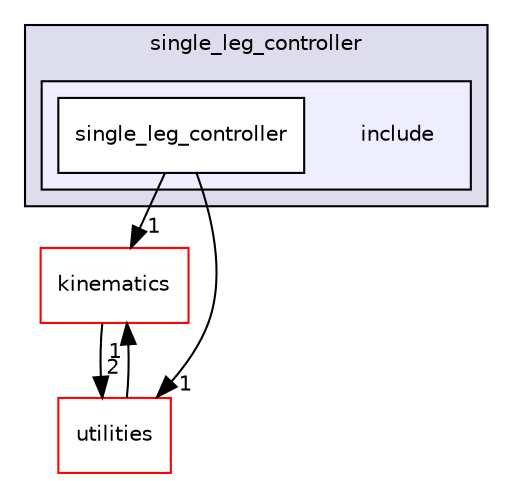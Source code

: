 digraph "catkin_ws/src/control/single_leg_controller/include" {
  compound=true
  node [ fontsize="10", fontname="Helvetica"];
  edge [ labelfontsize="10", labelfontname="Helvetica"];
  subgraph clusterdir_39a6819a370204bd812b58f2230e8cf2 {
    graph [ bgcolor="#ddddee", pencolor="black", label="single_leg_controller" fontname="Helvetica", fontsize="10", URL="dir_39a6819a370204bd812b58f2230e8cf2.html"]
  subgraph clusterdir_035ea556fec93070d4ef345493e98a39 {
    graph [ bgcolor="#eeeeff", pencolor="black", label="" URL="dir_035ea556fec93070d4ef345493e98a39.html"];
    dir_035ea556fec93070d4ef345493e98a39 [shape=plaintext label="include"];
  dir_04675d5335644a9203ea510d6d1f143b [shape=box label="single_leg_controller" fillcolor="white" style="filled" URL="dir_04675d5335644a9203ea510d6d1f143b.html"];
  }
  }
  dir_ec790efbf722e6db93e0634c133a57ed [shape=box label="kinematics" fillcolor="white" style="filled" color="red" URL="dir_ec790efbf722e6db93e0634c133a57ed.html"];
  dir_ccddda87566ee263eec2f42a65371c71 [shape=box label="utilities" fillcolor="white" style="filled" color="red" URL="dir_ccddda87566ee263eec2f42a65371c71.html"];
  dir_ccddda87566ee263eec2f42a65371c71->dir_ec790efbf722e6db93e0634c133a57ed [headlabel="1", labeldistance=1.5 headhref="dir_000034_000010.html"];
  dir_ec790efbf722e6db93e0634c133a57ed->dir_ccddda87566ee263eec2f42a65371c71 [headlabel="2", labeldistance=1.5 headhref="dir_000010_000034.html"];
  dir_04675d5335644a9203ea510d6d1f143b->dir_ccddda87566ee263eec2f42a65371c71 [headlabel="1", labeldistance=1.5 headhref="dir_000057_000034.html"];
  dir_04675d5335644a9203ea510d6d1f143b->dir_ec790efbf722e6db93e0634c133a57ed [headlabel="1", labeldistance=1.5 headhref="dir_000057_000010.html"];
}
